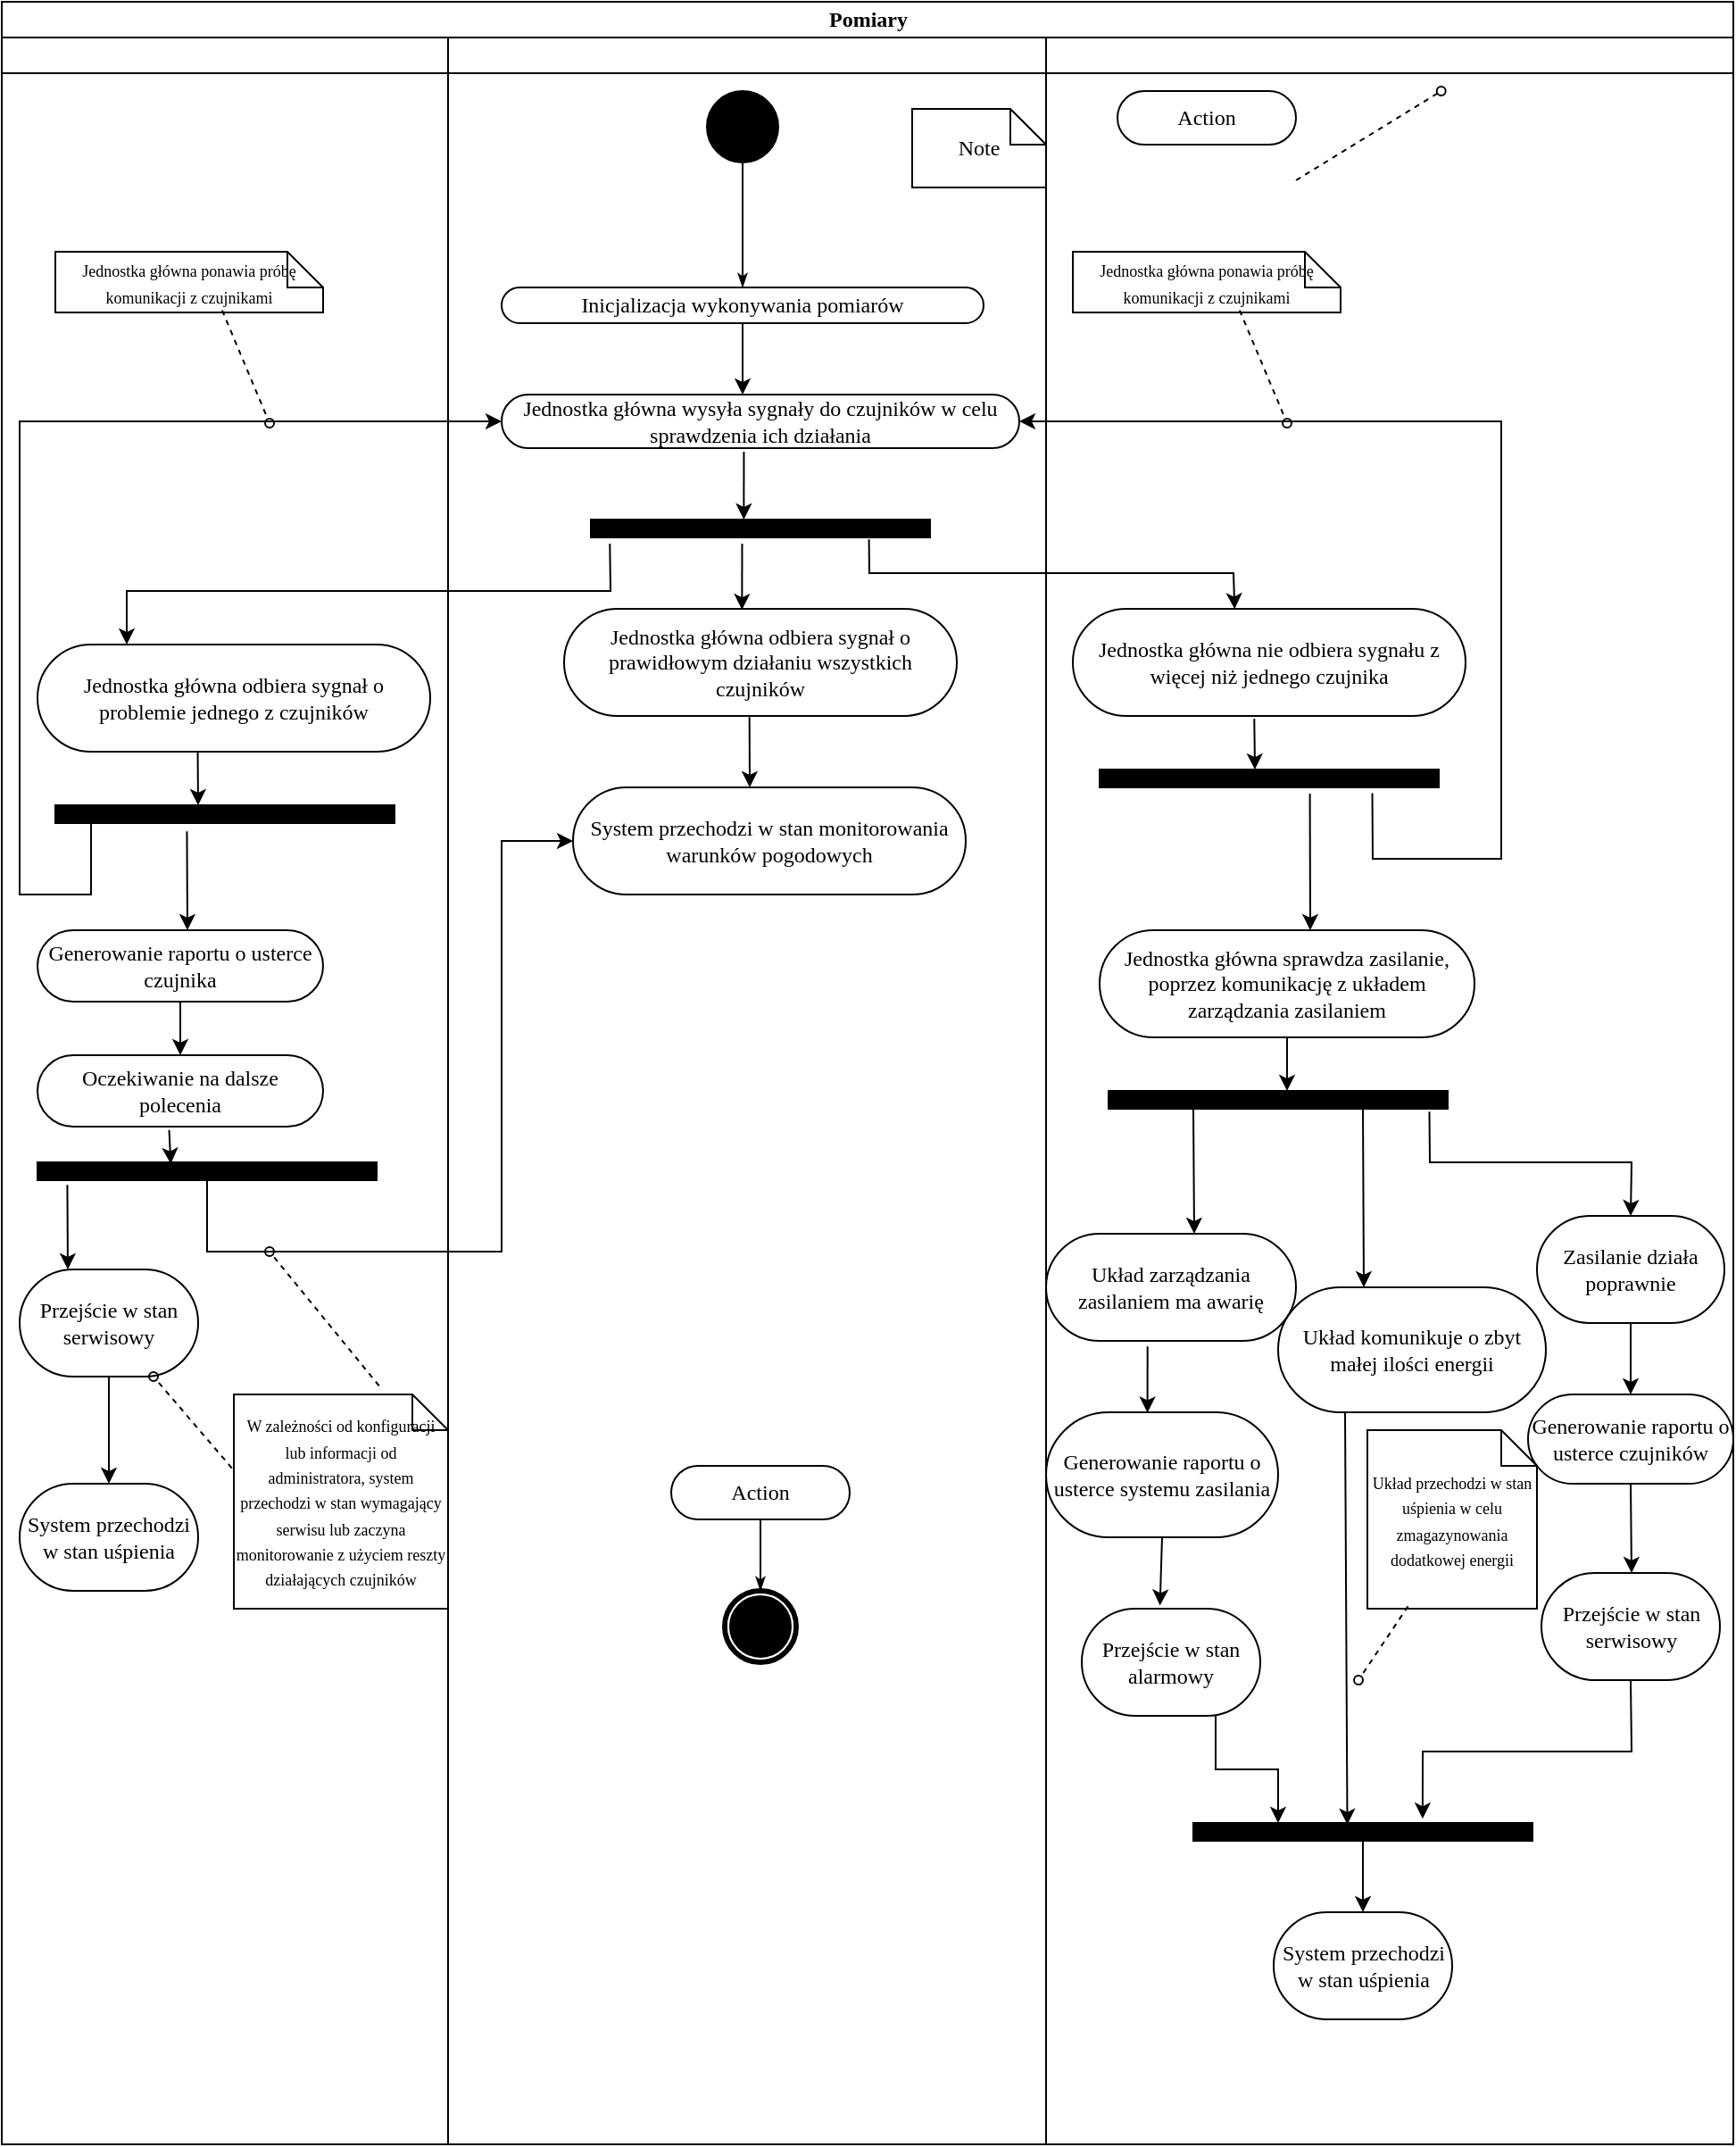 <mxfile version="21.5.1" type="device">
  <diagram name="Page-1" id="0783ab3e-0a74-02c8-0abd-f7b4e66b4bec">
    <mxGraphModel dx="1063" dy="544" grid="1" gridSize="10" guides="1" tooltips="1" connect="1" arrows="1" fold="1" page="1" pageScale="1" pageWidth="850" pageHeight="1100" background="none" math="0" shadow="0">
      <root>
        <mxCell id="0" />
        <mxCell id="1" parent="0" />
        <mxCell id="1c1d494c118603dd-1" value="Pomiary" style="swimlane;html=1;childLayout=stackLayout;startSize=20;rounded=0;shadow=0;comic=0;labelBackgroundColor=none;strokeWidth=1;fontFamily=Verdana;fontSize=12;align=center;" parent="1" vertex="1">
          <mxGeometry x="40" y="20" width="970" height="1200" as="geometry" />
        </mxCell>
        <mxCell id="1c1d494c118603dd-2" value="" style="swimlane;html=1;startSize=20;" parent="1c1d494c118603dd-1" vertex="1">
          <mxGeometry y="20" width="250" height="1180" as="geometry" />
        </mxCell>
        <mxCell id="aZ85ElAMfdaMfV6Kr7nG-7" value="Jednostka główna odbiera sygnał o problemie jednego z czujników" style="rounded=1;whiteSpace=wrap;html=1;shadow=0;comic=0;labelBackgroundColor=none;strokeWidth=1;fontFamily=Verdana;fontSize=12;align=center;arcSize=50;" vertex="1" parent="1c1d494c118603dd-2">
          <mxGeometry x="20" y="340" width="220" height="60" as="geometry" />
        </mxCell>
        <mxCell id="aZ85ElAMfdaMfV6Kr7nG-9" value="" style="whiteSpace=wrap;html=1;rounded=0;shadow=0;comic=0;labelBackgroundColor=none;strokeWidth=1;fillColor=#000000;fontFamily=Verdana;fontSize=12;align=center;rotation=0;" vertex="1" parent="1c1d494c118603dd-2">
          <mxGeometry x="30" y="430" width="190" height="10" as="geometry" />
        </mxCell>
        <mxCell id="aZ85ElAMfdaMfV6Kr7nG-10" value="" style="endArrow=classic;html=1;rounded=0;exitX=0.408;exitY=0.991;exitDx=0;exitDy=0;exitPerimeter=0;" edge="1" parent="1c1d494c118603dd-2" source="aZ85ElAMfdaMfV6Kr7nG-7">
          <mxGeometry width="50" height="50" relative="1" as="geometry">
            <mxPoint x="110" y="530" as="sourcePoint" />
            <mxPoint x="110" y="430" as="targetPoint" />
          </mxGeometry>
        </mxCell>
        <mxCell id="aZ85ElAMfdaMfV6Kr7nG-11" value="&lt;font style=&quot;font-size: 9px;&quot;&gt;Jednostka główna ponawia próbę komunikacji z czujnikami&lt;/font&gt;" style="shape=note;whiteSpace=wrap;html=1;rounded=0;shadow=0;comic=0;labelBackgroundColor=none;strokeWidth=1;fontFamily=Verdana;fontSize=12;align=center;size=20;" vertex="1" parent="1c1d494c118603dd-2">
          <mxGeometry x="30" y="120" width="150" height="34" as="geometry" />
        </mxCell>
        <mxCell id="aZ85ElAMfdaMfV6Kr7nG-12" style="edgeStyle=none;rounded=0;html=1;dashed=1;labelBackgroundColor=none;startArrow=none;startFill=0;startSize=5;endArrow=oval;endFill=0;endSize=5;jettySize=auto;orthogonalLoop=1;strokeWidth=1;fontFamily=Verdana;fontSize=12;exitX=0.623;exitY=0.965;exitDx=0;exitDy=0;exitPerimeter=0;" edge="1" parent="1c1d494c118603dd-2" source="aZ85ElAMfdaMfV6Kr7nG-11">
          <mxGeometry relative="1" as="geometry">
            <mxPoint x="200" y="60" as="sourcePoint" />
            <mxPoint x="150" y="216" as="targetPoint" />
          </mxGeometry>
        </mxCell>
        <mxCell id="aZ85ElAMfdaMfV6Kr7nG-13" value="" style="endArrow=classic;html=1;rounded=0;exitX=0.388;exitY=1.464;exitDx=0;exitDy=0;exitPerimeter=0;" edge="1" parent="1c1d494c118603dd-2" source="aZ85ElAMfdaMfV6Kr7nG-9">
          <mxGeometry width="50" height="50" relative="1" as="geometry">
            <mxPoint x="130" y="610" as="sourcePoint" />
            <mxPoint x="104" y="500" as="targetPoint" />
            <Array as="points">
              <mxPoint x="104" y="500" />
            </Array>
          </mxGeometry>
        </mxCell>
        <mxCell id="aZ85ElAMfdaMfV6Kr7nG-14" value="Generowanie raportu o usterce czujnika" style="rounded=1;whiteSpace=wrap;html=1;shadow=0;comic=0;labelBackgroundColor=none;strokeWidth=1;fontFamily=Verdana;fontSize=12;align=center;arcSize=50;" vertex="1" parent="1c1d494c118603dd-2">
          <mxGeometry x="20" y="500" width="160" height="40" as="geometry" />
        </mxCell>
        <mxCell id="aZ85ElAMfdaMfV6Kr7nG-15" value="" style="endArrow=classic;html=1;rounded=0;exitX=0.5;exitY=1;exitDx=0;exitDy=0;" edge="1" parent="1c1d494c118603dd-2" source="aZ85ElAMfdaMfV6Kr7nG-14">
          <mxGeometry width="50" height="50" relative="1" as="geometry">
            <mxPoint x="70" y="690" as="sourcePoint" />
            <mxPoint x="100" y="570" as="targetPoint" />
          </mxGeometry>
        </mxCell>
        <mxCell id="aZ85ElAMfdaMfV6Kr7nG-16" value="Oczekiwanie na dalsze polecenia" style="rounded=1;whiteSpace=wrap;html=1;shadow=0;comic=0;labelBackgroundColor=none;strokeWidth=1;fontFamily=Verdana;fontSize=12;align=center;arcSize=50;" vertex="1" parent="1c1d494c118603dd-2">
          <mxGeometry x="20" y="570" width="160" height="40" as="geometry" />
        </mxCell>
        <mxCell id="aZ85ElAMfdaMfV6Kr7nG-17" value="" style="whiteSpace=wrap;html=1;rounded=0;shadow=0;comic=0;labelBackgroundColor=none;strokeWidth=1;fillColor=#000000;fontFamily=Verdana;fontSize=12;align=center;rotation=0;" vertex="1" parent="1c1d494c118603dd-2">
          <mxGeometry x="20" y="630" width="190" height="10" as="geometry" />
        </mxCell>
        <mxCell id="aZ85ElAMfdaMfV6Kr7nG-18" value="" style="endArrow=classic;html=1;rounded=0;exitX=0.461;exitY=1.046;exitDx=0;exitDy=0;exitPerimeter=0;entryX=0.393;entryY=0.082;entryDx=0;entryDy=0;entryPerimeter=0;" edge="1" parent="1c1d494c118603dd-2" source="aZ85ElAMfdaMfV6Kr7nG-16" target="aZ85ElAMfdaMfV6Kr7nG-17">
          <mxGeometry width="50" height="50" relative="1" as="geometry">
            <mxPoint x="100" y="730" as="sourcePoint" />
            <mxPoint x="150" y="680" as="targetPoint" />
          </mxGeometry>
        </mxCell>
        <mxCell id="aZ85ElAMfdaMfV6Kr7nG-19" value="" style="endArrow=classic;html=1;rounded=0;exitX=0.088;exitY=1.264;exitDx=0;exitDy=0;exitPerimeter=0;" edge="1" parent="1c1d494c118603dd-2" source="aZ85ElAMfdaMfV6Kr7nG-17">
          <mxGeometry width="50" height="50" relative="1" as="geometry">
            <mxPoint x="120" y="810" as="sourcePoint" />
            <mxPoint x="37" y="690" as="targetPoint" />
          </mxGeometry>
        </mxCell>
        <mxCell id="aZ85ElAMfdaMfV6Kr7nG-20" value="Przejście w stan serwisowy" style="rounded=1;whiteSpace=wrap;html=1;shadow=0;comic=0;labelBackgroundColor=none;strokeWidth=1;fontFamily=Verdana;fontSize=12;align=center;arcSize=50;" vertex="1" parent="1c1d494c118603dd-2">
          <mxGeometry x="10" y="690" width="100" height="60" as="geometry" />
        </mxCell>
        <mxCell id="1c1d494c118603dd-20" value="&lt;font style=&quot;font-size: 9px;&quot;&gt;W zależności od konfiguracji lub informacji od administratora, system przechodzi w stan wymagający serwisu lub zaczyna monitorowanie z użyciem reszty działających czujników&lt;/font&gt;" style="shape=note;whiteSpace=wrap;html=1;rounded=0;shadow=0;comic=0;labelBackgroundColor=none;strokeWidth=1;fontFamily=Verdana;fontSize=12;align=center;size=20;" parent="1c1d494c118603dd-2" vertex="1">
          <mxGeometry x="130" y="760" width="120" height="120" as="geometry" />
        </mxCell>
        <mxCell id="aZ85ElAMfdaMfV6Kr7nG-23" style="edgeStyle=none;rounded=0;html=1;dashed=1;labelBackgroundColor=none;startArrow=none;startFill=0;startSize=5;endArrow=oval;endFill=0;endSize=5;jettySize=auto;orthogonalLoop=1;strokeWidth=1;fontFamily=Verdana;fontSize=12;entryX=0.75;entryY=1;entryDx=0;entryDy=0;exitX=-0.009;exitY=0.344;exitDx=0;exitDy=0;exitPerimeter=0;" edge="1" parent="1c1d494c118603dd-2" source="1c1d494c118603dd-20" target="aZ85ElAMfdaMfV6Kr7nG-20">
          <mxGeometry relative="1" as="geometry">
            <mxPoint x="89.32" y="800" as="sourcePoint" />
            <mxPoint x="170.674" y="750" as="targetPoint" />
          </mxGeometry>
        </mxCell>
        <mxCell id="aZ85ElAMfdaMfV6Kr7nG-24" style="edgeStyle=none;rounded=0;html=1;dashed=1;labelBackgroundColor=none;startArrow=none;startFill=0;startSize=5;endArrow=oval;endFill=0;endSize=5;jettySize=auto;orthogonalLoop=1;strokeWidth=1;fontFamily=Verdana;fontSize=12;exitX=0.678;exitY=-0.04;exitDx=0;exitDy=0;exitPerimeter=0;" edge="1" parent="1c1d494c118603dd-2" source="1c1d494c118603dd-20">
          <mxGeometry relative="1" as="geometry">
            <mxPoint x="168.65" y="670" as="sourcePoint" />
            <mxPoint x="150" y="680" as="targetPoint" />
          </mxGeometry>
        </mxCell>
        <mxCell id="aZ85ElAMfdaMfV6Kr7nG-49" value="" style="endArrow=classic;html=1;rounded=0;exitX=0.5;exitY=1;exitDx=0;exitDy=0;" edge="1" parent="1c1d494c118603dd-2" source="aZ85ElAMfdaMfV6Kr7nG-20">
          <mxGeometry width="50" height="50" relative="1" as="geometry">
            <mxPoint x="30" y="870" as="sourcePoint" />
            <mxPoint x="60" y="810" as="targetPoint" />
          </mxGeometry>
        </mxCell>
        <mxCell id="aZ85ElAMfdaMfV6Kr7nG-50" value="System przechodzi w stan uśpienia" style="rounded=1;whiteSpace=wrap;html=1;shadow=0;comic=0;labelBackgroundColor=none;strokeWidth=1;fontFamily=Verdana;fontSize=12;align=center;arcSize=50;" vertex="1" parent="1c1d494c118603dd-2">
          <mxGeometry x="10" y="810" width="100" height="60" as="geometry" />
        </mxCell>
        <mxCell id="1c1d494c118603dd-3" value="" style="swimlane;html=1;startSize=20;" parent="1c1d494c118603dd-1" vertex="1">
          <mxGeometry x="250" y="20" width="335" height="1180" as="geometry" />
        </mxCell>
        <mxCell id="60571a20871a0731-4" value="" style="ellipse;whiteSpace=wrap;html=1;rounded=0;shadow=0;comic=0;labelBackgroundColor=none;strokeWidth=1;fillColor=#000000;fontFamily=Verdana;fontSize=12;align=center;" parent="1c1d494c118603dd-3" vertex="1">
          <mxGeometry x="145" y="30" width="40" height="40" as="geometry" />
        </mxCell>
        <mxCell id="60571a20871a0731-8" value="Inicjalizacja wykonywania pomiarów" style="rounded=1;whiteSpace=wrap;html=1;shadow=0;comic=0;labelBackgroundColor=none;strokeWidth=1;fontFamily=Verdana;fontSize=12;align=center;arcSize=50;" parent="1c1d494c118603dd-3" vertex="1">
          <mxGeometry x="30" y="140" width="270" height="20" as="geometry" />
        </mxCell>
        <mxCell id="1c1d494c118603dd-27" style="edgeStyle=orthogonalEdgeStyle;rounded=0;html=1;labelBackgroundColor=none;startArrow=none;startFill=0;startSize=5;endArrow=classicThin;endFill=1;endSize=5;jettySize=auto;orthogonalLoop=1;strokeWidth=1;fontFamily=Verdana;fontSize=12" parent="1c1d494c118603dd-3" source="60571a20871a0731-4" target="60571a20871a0731-8" edge="1">
          <mxGeometry relative="1" as="geometry">
            <Array as="points">
              <mxPoint x="165" y="125" />
            </Array>
          </mxGeometry>
        </mxCell>
        <mxCell id="aZ85ElAMfdaMfV6Kr7nG-3" value="" style="endArrow=classic;html=1;rounded=0;exitX=0.5;exitY=1;exitDx=0;exitDy=0;" edge="1" parent="1c1d494c118603dd-3" source="60571a20871a0731-8">
          <mxGeometry width="50" height="50" relative="1" as="geometry">
            <mxPoint x="110" y="370" as="sourcePoint" />
            <mxPoint x="165" y="200" as="targetPoint" />
          </mxGeometry>
        </mxCell>
        <mxCell id="aZ85ElAMfdaMfV6Kr7nG-4" value="Jednostka główna wysyła sygnały do czujników w celu sprawdzenia ich działania" style="rounded=1;whiteSpace=wrap;html=1;shadow=0;comic=0;labelBackgroundColor=none;strokeWidth=1;fontFamily=Verdana;fontSize=12;align=center;arcSize=50;" vertex="1" parent="1c1d494c118603dd-3">
          <mxGeometry x="30" y="200" width="290" height="30" as="geometry" />
        </mxCell>
        <mxCell id="aZ85ElAMfdaMfV6Kr7nG-1" value="" style="whiteSpace=wrap;html=1;rounded=0;shadow=0;comic=0;labelBackgroundColor=none;strokeWidth=1;fillColor=#000000;fontFamily=Verdana;fontSize=12;align=center;rotation=0;" vertex="1" parent="1c1d494c118603dd-3">
          <mxGeometry x="80" y="270" width="190" height="10" as="geometry" />
        </mxCell>
        <mxCell id="aZ85ElAMfdaMfV6Kr7nG-5" value="" style="endArrow=classic;html=1;rounded=0;exitX=0.468;exitY=1.067;exitDx=0;exitDy=0;exitPerimeter=0;entryX=0.451;entryY=0;entryDx=0;entryDy=0;entryPerimeter=0;" edge="1" parent="1c1d494c118603dd-3" source="aZ85ElAMfdaMfV6Kr7nG-4" target="aZ85ElAMfdaMfV6Kr7nG-1">
          <mxGeometry width="50" height="50" relative="1" as="geometry">
            <mxPoint x="110" y="270" as="sourcePoint" />
            <mxPoint x="166" y="250" as="targetPoint" />
          </mxGeometry>
        </mxCell>
        <mxCell id="aZ85ElAMfdaMfV6Kr7nG-6" value="" style="endArrow=classic;html=1;rounded=0;exitX=0.056;exitY=1.346;exitDx=0;exitDy=0;exitPerimeter=0;" edge="1" parent="1c1d494c118603dd-3" source="aZ85ElAMfdaMfV6Kr7nG-1">
          <mxGeometry width="50" height="50" relative="1" as="geometry">
            <mxPoint x="170" y="430" as="sourcePoint" />
            <mxPoint x="-180" y="340" as="targetPoint" />
            <Array as="points">
              <mxPoint x="91" y="310" />
              <mxPoint x="-180" y="310" />
            </Array>
          </mxGeometry>
        </mxCell>
        <mxCell id="aZ85ElAMfdaMfV6Kr7nG-25" value="Jednostka główna odbiera sygnał o prawidłowym działaniu wszystkich czujników" style="rounded=1;whiteSpace=wrap;html=1;shadow=0;comic=0;labelBackgroundColor=none;strokeWidth=1;fontFamily=Verdana;fontSize=12;align=center;arcSize=50;" vertex="1" parent="1c1d494c118603dd-3">
          <mxGeometry x="65" y="320" width="220" height="60" as="geometry" />
        </mxCell>
        <mxCell id="aZ85ElAMfdaMfV6Kr7nG-26" value="" style="endArrow=classic;html=1;rounded=0;exitX=0.446;exitY=1.355;exitDx=0;exitDy=0;exitPerimeter=0;entryX=0.453;entryY=0.009;entryDx=0;entryDy=0;entryPerimeter=0;" edge="1" parent="1c1d494c118603dd-3" source="aZ85ElAMfdaMfV6Kr7nG-1" target="aZ85ElAMfdaMfV6Kr7nG-25">
          <mxGeometry width="50" height="50" relative="1" as="geometry">
            <mxPoint x="180" y="340" as="sourcePoint" />
            <mxPoint x="230" y="290" as="targetPoint" />
          </mxGeometry>
        </mxCell>
        <mxCell id="aZ85ElAMfdaMfV6Kr7nG-27" value="" style="endArrow=classic;html=1;rounded=0;exitX=0.472;exitY=1.011;exitDx=0;exitDy=0;exitPerimeter=0;" edge="1" parent="1c1d494c118603dd-3" source="aZ85ElAMfdaMfV6Kr7nG-25">
          <mxGeometry width="50" height="50" relative="1" as="geometry">
            <mxPoint x="170" y="470" as="sourcePoint" />
            <mxPoint x="169" y="420" as="targetPoint" />
          </mxGeometry>
        </mxCell>
        <mxCell id="aZ85ElAMfdaMfV6Kr7nG-28" value="System przechodzi w stan monitorowania warunków pogodowych" style="rounded=1;whiteSpace=wrap;html=1;shadow=0;comic=0;labelBackgroundColor=none;strokeWidth=1;fontFamily=Verdana;fontSize=12;align=center;arcSize=50;" vertex="1" parent="1c1d494c118603dd-3">
          <mxGeometry x="70" y="420" width="220" height="60" as="geometry" />
        </mxCell>
        <mxCell id="aZ85ElAMfdaMfV6Kr7nG-22" value="Note" style="shape=note;whiteSpace=wrap;html=1;rounded=0;shadow=0;comic=0;labelBackgroundColor=none;strokeWidth=1;fontFamily=Verdana;fontSize=12;align=center;size=20;" vertex="1" parent="1c1d494c118603dd-3">
          <mxGeometry x="260" y="40" width="75" height="44" as="geometry" />
        </mxCell>
        <mxCell id="1c1d494c118603dd-19" value="Action" style="rounded=1;whiteSpace=wrap;html=1;shadow=0;comic=0;labelBackgroundColor=none;strokeWidth=1;fontFamily=Verdana;fontSize=12;align=center;arcSize=50;" parent="1c1d494c118603dd-3" vertex="1">
          <mxGeometry x="125" y="800" width="100" height="30" as="geometry" />
        </mxCell>
        <mxCell id="60571a20871a0731-5" value="" style="shape=mxgraph.bpmn.shape;html=1;verticalLabelPosition=bottom;labelBackgroundColor=#ffffff;verticalAlign=top;perimeter=ellipsePerimeter;outline=end;symbol=terminate;rounded=0;shadow=0;comic=0;strokeWidth=1;fontFamily=Verdana;fontSize=12;align=center;" parent="1c1d494c118603dd-3" vertex="1">
          <mxGeometry x="155" y="870" width="40" height="40" as="geometry" />
        </mxCell>
        <mxCell id="1c1d494c118603dd-45" style="edgeStyle=none;rounded=0;html=1;labelBackgroundColor=none;startArrow=none;startFill=0;startSize=5;endArrow=classicThin;endFill=1;endSize=5;jettySize=auto;orthogonalLoop=1;strokeWidth=1;fontFamily=Verdana;fontSize=12" parent="1c1d494c118603dd-3" source="1c1d494c118603dd-19" target="60571a20871a0731-5" edge="1">
          <mxGeometry relative="1" as="geometry" />
        </mxCell>
        <mxCell id="1c1d494c118603dd-30" style="edgeStyle=orthogonalEdgeStyle;rounded=0;html=1;exitX=0.25;exitY=1;entryX=0.5;entryY=0;labelBackgroundColor=none;startArrow=none;startFill=0;startSize=5;endArrow=classicThin;endFill=1;endSize=5;jettySize=auto;orthogonalLoop=1;strokeWidth=1;fontFamily=Verdana;fontSize=12" parent="1c1d494c118603dd-1" source="60571a20871a0731-3" edge="1">
          <mxGeometry relative="1" as="geometry">
            <Array as="points">
              <mxPoint x="317" y="210" />
              <mxPoint x="140" y="210" />
            </Array>
            <mxPoint x="140" y="240" as="targetPoint" />
          </mxGeometry>
        </mxCell>
        <mxCell id="aZ85ElAMfdaMfV6Kr7nG-8" value="" style="endArrow=classic;html=1;rounded=0;entryX=0;entryY=0.5;entryDx=0;entryDy=0;" edge="1" parent="1c1d494c118603dd-1" target="aZ85ElAMfdaMfV6Kr7nG-4">
          <mxGeometry width="50" height="50" relative="1" as="geometry">
            <mxPoint x="50" y="460" as="sourcePoint" />
            <mxPoint x="190" y="320" as="targetPoint" />
            <Array as="points">
              <mxPoint x="50" y="490" />
              <mxPoint x="50" y="500" />
              <mxPoint x="10" y="500" />
              <mxPoint x="10" y="235" />
            </Array>
          </mxGeometry>
        </mxCell>
        <mxCell id="aZ85ElAMfdaMfV6Kr7nG-21" value="" style="endArrow=classic;html=1;rounded=0;exitX=0.5;exitY=1;exitDx=0;exitDy=0;entryX=0;entryY=0.5;entryDx=0;entryDy=0;" edge="1" parent="1c1d494c118603dd-1" source="aZ85ElAMfdaMfV6Kr7nG-17" target="aZ85ElAMfdaMfV6Kr7nG-28">
          <mxGeometry width="50" height="50" relative="1" as="geometry">
            <mxPoint x="160" y="880" as="sourcePoint" />
            <mxPoint x="310" y="460" as="targetPoint" />
            <Array as="points">
              <mxPoint x="115" y="700" />
              <mxPoint x="280" y="700" />
              <mxPoint x="280" y="470" />
            </Array>
          </mxGeometry>
        </mxCell>
        <mxCell id="aZ85ElAMfdaMfV6Kr7nG-30" value="" style="endArrow=classic;html=1;rounded=0;exitX=0.82;exitY=1.118;exitDx=0;exitDy=0;exitPerimeter=0;entryX=0.412;entryY=0.003;entryDx=0;entryDy=0;entryPerimeter=0;" edge="1" parent="1c1d494c118603dd-1" source="aZ85ElAMfdaMfV6Kr7nG-1" target="1c1d494c118603dd-5">
          <mxGeometry width="50" height="50" relative="1" as="geometry">
            <mxPoint x="680" y="310" as="sourcePoint" />
            <mxPoint x="730" y="260" as="targetPoint" />
            <Array as="points">
              <mxPoint x="486" y="320" />
              <mxPoint x="690" y="320" />
            </Array>
          </mxGeometry>
        </mxCell>
        <mxCell id="aZ85ElAMfdaMfV6Kr7nG-33" value="" style="endArrow=classic;html=1;rounded=0;exitX=0.804;exitY=1.328;exitDx=0;exitDy=0;exitPerimeter=0;entryX=1;entryY=0.5;entryDx=0;entryDy=0;" edge="1" parent="1c1d494c118603dd-1" source="aZ85ElAMfdaMfV6Kr7nG-31" target="aZ85ElAMfdaMfV6Kr7nG-4">
          <mxGeometry width="50" height="50" relative="1" as="geometry">
            <mxPoint x="770" y="490" as="sourcePoint" />
            <mxPoint x="820" y="230" as="targetPoint" />
            <Array as="points">
              <mxPoint x="768" y="480" />
              <mxPoint x="840" y="480" />
              <mxPoint x="840" y="360" />
              <mxPoint x="840" y="235" />
            </Array>
          </mxGeometry>
        </mxCell>
        <mxCell id="1c1d494c118603dd-4" value="" style="swimlane;html=1;startSize=20;" parent="1c1d494c118603dd-1" vertex="1">
          <mxGeometry x="585" y="20" width="385" height="1180" as="geometry" />
        </mxCell>
        <mxCell id="1c1d494c118603dd-5" value="Jednostka główna nie odbiera sygnału z więcej niż jednego czujnika" style="rounded=1;whiteSpace=wrap;html=1;shadow=0;comic=0;labelBackgroundColor=none;strokeWidth=1;fontFamily=Verdana;fontSize=12;align=center;arcSize=50;" parent="1c1d494c118603dd-4" vertex="1">
          <mxGeometry x="15" y="320" width="220" height="60" as="geometry" />
        </mxCell>
        <mxCell id="1c1d494c118603dd-48" style="edgeStyle=none;rounded=0;html=1;dashed=1;labelBackgroundColor=none;startArrow=none;startFill=0;startSize=5;endArrow=oval;endFill=0;endSize=5;jettySize=auto;orthogonalLoop=1;strokeWidth=1;fontFamily=Verdana;fontSize=12" parent="1c1d494c118603dd-4" edge="1">
          <mxGeometry relative="1" as="geometry">
            <mxPoint x="140" y="80" as="sourcePoint" />
            <mxPoint x="221.354" y="30" as="targetPoint" />
          </mxGeometry>
        </mxCell>
        <mxCell id="aZ85ElAMfdaMfV6Kr7nG-29" value="Action" style="rounded=1;whiteSpace=wrap;html=1;shadow=0;comic=0;labelBackgroundColor=none;strokeWidth=1;fontFamily=Verdana;fontSize=12;align=center;arcSize=50;" vertex="1" parent="1c1d494c118603dd-4">
          <mxGeometry x="40" y="30" width="100" height="30" as="geometry" />
        </mxCell>
        <mxCell id="aZ85ElAMfdaMfV6Kr7nG-31" value="" style="whiteSpace=wrap;html=1;rounded=0;shadow=0;comic=0;labelBackgroundColor=none;strokeWidth=1;fillColor=#000000;fontFamily=Verdana;fontSize=12;align=center;rotation=0;" vertex="1" parent="1c1d494c118603dd-4">
          <mxGeometry x="30" y="410" width="190" height="10" as="geometry" />
        </mxCell>
        <mxCell id="aZ85ElAMfdaMfV6Kr7nG-32" value="" style="endArrow=classic;html=1;rounded=0;exitX=0.462;exitY=1.026;exitDx=0;exitDy=0;exitPerimeter=0;" edge="1" parent="1c1d494c118603dd-4" source="1c1d494c118603dd-5">
          <mxGeometry width="50" height="50" relative="1" as="geometry">
            <mxPoint x="125" y="600" as="sourcePoint" />
            <mxPoint x="117" y="410" as="targetPoint" />
          </mxGeometry>
        </mxCell>
        <mxCell id="aZ85ElAMfdaMfV6Kr7nG-34" value="&lt;font style=&quot;font-size: 9px;&quot;&gt;Jednostka główna ponawia próbę komunikacji z czujnikami&lt;/font&gt;" style="shape=note;whiteSpace=wrap;html=1;rounded=0;shadow=0;comic=0;labelBackgroundColor=none;strokeWidth=1;fontFamily=Verdana;fontSize=12;align=center;size=20;" vertex="1" parent="1c1d494c118603dd-4">
          <mxGeometry x="15" y="120" width="150" height="34" as="geometry" />
        </mxCell>
        <mxCell id="aZ85ElAMfdaMfV6Kr7nG-35" style="edgeStyle=none;rounded=0;html=1;dashed=1;labelBackgroundColor=none;startArrow=none;startFill=0;startSize=5;endArrow=oval;endFill=0;endSize=5;jettySize=auto;orthogonalLoop=1;strokeWidth=1;fontFamily=Verdana;fontSize=12;exitX=0.623;exitY=0.965;exitDx=0;exitDy=0;exitPerimeter=0;" edge="1" parent="1c1d494c118603dd-4" source="aZ85ElAMfdaMfV6Kr7nG-34">
          <mxGeometry relative="1" as="geometry">
            <mxPoint x="185" y="60" as="sourcePoint" />
            <mxPoint x="135" y="216" as="targetPoint" />
          </mxGeometry>
        </mxCell>
        <mxCell id="aZ85ElAMfdaMfV6Kr7nG-36" value="" style="endArrow=classic;html=1;rounded=0;exitX=0.62;exitY=1.346;exitDx=0;exitDy=0;exitPerimeter=0;" edge="1" parent="1c1d494c118603dd-4" source="aZ85ElAMfdaMfV6Kr7nG-31">
          <mxGeometry width="50" height="50" relative="1" as="geometry">
            <mxPoint x="135" y="550" as="sourcePoint" />
            <mxPoint x="148" y="500" as="targetPoint" />
          </mxGeometry>
        </mxCell>
        <mxCell id="aZ85ElAMfdaMfV6Kr7nG-37" value="Jednostka główna sprawdza zasilanie, poprzez komunikację z układem zarządzania zasilaniem" style="rounded=1;whiteSpace=wrap;html=1;shadow=0;comic=0;labelBackgroundColor=none;strokeWidth=1;fontFamily=Verdana;fontSize=12;align=center;arcSize=50;" vertex="1" parent="1c1d494c118603dd-4">
          <mxGeometry x="30" y="500" width="210" height="60" as="geometry" />
        </mxCell>
        <mxCell id="aZ85ElAMfdaMfV6Kr7nG-38" value="" style="whiteSpace=wrap;html=1;rounded=0;shadow=0;comic=0;labelBackgroundColor=none;strokeWidth=1;fillColor=#000000;fontFamily=Verdana;fontSize=12;align=center;rotation=0;" vertex="1" parent="1c1d494c118603dd-4">
          <mxGeometry x="35" y="590" width="190" height="10" as="geometry" />
        </mxCell>
        <mxCell id="aZ85ElAMfdaMfV6Kr7nG-40" value="" style="endArrow=classic;html=1;rounded=0;exitX=0.5;exitY=1;exitDx=0;exitDy=0;" edge="1" parent="1c1d494c118603dd-4" source="aZ85ElAMfdaMfV6Kr7nG-37">
          <mxGeometry width="50" height="50" relative="1" as="geometry">
            <mxPoint x="95" y="680" as="sourcePoint" />
            <mxPoint x="135" y="590" as="targetPoint" />
          </mxGeometry>
        </mxCell>
        <mxCell id="aZ85ElAMfdaMfV6Kr7nG-41" value="Zasilanie działa poprawnie" style="rounded=1;whiteSpace=wrap;html=1;shadow=0;comic=0;labelBackgroundColor=none;strokeWidth=1;fontFamily=Verdana;fontSize=12;align=center;arcSize=50;" vertex="1" parent="1c1d494c118603dd-4">
          <mxGeometry x="275" y="660" width="105" height="60" as="geometry" />
        </mxCell>
        <mxCell id="aZ85ElAMfdaMfV6Kr7nG-42" value="" style="endArrow=classic;html=1;rounded=0;entryX=0.5;entryY=0;entryDx=0;entryDy=0;exitX=0.946;exitY=1.164;exitDx=0;exitDy=0;exitPerimeter=0;" edge="1" parent="1c1d494c118603dd-4" source="aZ85ElAMfdaMfV6Kr7nG-38" target="aZ85ElAMfdaMfV6Kr7nG-41">
          <mxGeometry width="50" height="50" relative="1" as="geometry">
            <mxPoint x="235" y="603" as="sourcePoint" />
            <mxPoint x="150" y="730" as="targetPoint" />
            <Array as="points">
              <mxPoint x="215" y="630" />
              <mxPoint x="328" y="630" />
            </Array>
          </mxGeometry>
        </mxCell>
        <mxCell id="aZ85ElAMfdaMfV6Kr7nG-43" value="Generowanie raportu o usterce czujników" style="rounded=1;whiteSpace=wrap;html=1;shadow=0;comic=0;labelBackgroundColor=none;strokeWidth=1;fontFamily=Verdana;fontSize=12;align=center;arcSize=50;" vertex="1" parent="1c1d494c118603dd-4">
          <mxGeometry x="270" y="760" width="115" height="50" as="geometry" />
        </mxCell>
        <mxCell id="aZ85ElAMfdaMfV6Kr7nG-46" value="Układ zarządzania zasilaniem ma awarię" style="rounded=1;whiteSpace=wrap;html=1;shadow=0;comic=0;labelBackgroundColor=none;strokeWidth=1;fontFamily=Verdana;fontSize=12;align=center;arcSize=50;" vertex="1" parent="1c1d494c118603dd-4">
          <mxGeometry y="670" width="140" height="60" as="geometry" />
        </mxCell>
        <mxCell id="aZ85ElAMfdaMfV6Kr7nG-47" value="" style="endArrow=classic;html=1;rounded=0;exitX=0.5;exitY=1;exitDx=0;exitDy=0;entryX=0.5;entryY=0;entryDx=0;entryDy=0;" edge="1" parent="1c1d494c118603dd-4" source="aZ85ElAMfdaMfV6Kr7nG-41" target="aZ85ElAMfdaMfV6Kr7nG-43">
          <mxGeometry width="50" height="50" relative="1" as="geometry">
            <mxPoint x="110" y="770" as="sourcePoint" />
            <mxPoint x="160" y="720" as="targetPoint" />
          </mxGeometry>
        </mxCell>
        <mxCell id="aZ85ElAMfdaMfV6Kr7nG-51" value="" style="endArrow=classic;html=1;rounded=0;exitX=0.5;exitY=1;exitDx=0;exitDy=0;" edge="1" parent="1c1d494c118603dd-4" source="aZ85ElAMfdaMfV6Kr7nG-43">
          <mxGeometry width="50" height="50" relative="1" as="geometry">
            <mxPoint x="260" y="930" as="sourcePoint" />
            <mxPoint x="328" y="860" as="targetPoint" />
          </mxGeometry>
        </mxCell>
        <mxCell id="aZ85ElAMfdaMfV6Kr7nG-52" value="Przejście w stan serwisowy" style="rounded=1;whiteSpace=wrap;html=1;shadow=0;comic=0;labelBackgroundColor=none;strokeWidth=1;fontFamily=Verdana;fontSize=12;align=center;arcSize=50;" vertex="1" parent="1c1d494c118603dd-4">
          <mxGeometry x="277.5" y="860" width="100" height="60" as="geometry" />
        </mxCell>
        <mxCell id="aZ85ElAMfdaMfV6Kr7nG-53" value="" style="endArrow=classic;html=1;rounded=0;exitX=0.5;exitY=1;exitDx=0;exitDy=0;entryX=0.676;entryY=-0.236;entryDx=0;entryDy=0;entryPerimeter=0;" edge="1" parent="1c1d494c118603dd-4" source="aZ85ElAMfdaMfV6Kr7nG-52" target="aZ85ElAMfdaMfV6Kr7nG-61">
          <mxGeometry width="50" height="50" relative="1" as="geometry">
            <mxPoint x="282.5" y="920" as="sourcePoint" />
            <mxPoint x="282.5" y="980" as="targetPoint" />
            <Array as="points">
              <mxPoint x="328" y="960" />
              <mxPoint x="211" y="960" />
            </Array>
          </mxGeometry>
        </mxCell>
        <mxCell id="aZ85ElAMfdaMfV6Kr7nG-54" value="System przechodzi w stan uśpienia" style="rounded=1;whiteSpace=wrap;html=1;shadow=0;comic=0;labelBackgroundColor=none;strokeWidth=1;fontFamily=Verdana;fontSize=12;align=center;arcSize=50;" vertex="1" parent="1c1d494c118603dd-4">
          <mxGeometry x="127.5" y="1050" width="100" height="60" as="geometry" />
        </mxCell>
        <mxCell id="aZ85ElAMfdaMfV6Kr7nG-55" value="" style="endArrow=classic;html=1;rounded=0;exitX=0.25;exitY=1;exitDx=0;exitDy=0;" edge="1" parent="1c1d494c118603dd-4" source="aZ85ElAMfdaMfV6Kr7nG-38">
          <mxGeometry width="50" height="50" relative="1" as="geometry">
            <mxPoint x="55" y="740" as="sourcePoint" />
            <mxPoint x="83" y="670" as="targetPoint" />
          </mxGeometry>
        </mxCell>
        <mxCell id="aZ85ElAMfdaMfV6Kr7nG-56" value="" style="endArrow=classic;html=1;rounded=0;exitX=0.406;exitY=1.053;exitDx=0;exitDy=0;entryX=0.437;entryY=0.003;entryDx=0;entryDy=0;exitPerimeter=0;entryPerimeter=0;" edge="1" parent="1c1d494c118603dd-4" source="aZ85ElAMfdaMfV6Kr7nG-46" target="aZ85ElAMfdaMfV6Kr7nG-57">
          <mxGeometry width="50" height="50" relative="1" as="geometry">
            <mxPoint x="55" y="930" as="sourcePoint" />
            <mxPoint x="100" y="770" as="targetPoint" />
          </mxGeometry>
        </mxCell>
        <mxCell id="aZ85ElAMfdaMfV6Kr7nG-57" value="Generowanie raportu o usterce systemu zasilania" style="rounded=1;whiteSpace=wrap;html=1;shadow=0;comic=0;labelBackgroundColor=none;strokeWidth=1;fontFamily=Verdana;fontSize=12;align=center;arcSize=50;" vertex="1" parent="1c1d494c118603dd-4">
          <mxGeometry y="770" width="130" height="70" as="geometry" />
        </mxCell>
        <mxCell id="aZ85ElAMfdaMfV6Kr7nG-59" value="" style="endArrow=classic;html=1;rounded=0;exitX=0.5;exitY=1;exitDx=0;exitDy=0;entryX=0.438;entryY=-0.03;entryDx=0;entryDy=0;entryPerimeter=0;" edge="1" parent="1c1d494c118603dd-4" source="aZ85ElAMfdaMfV6Kr7nG-57" target="aZ85ElAMfdaMfV6Kr7nG-60">
          <mxGeometry width="50" height="50" relative="1" as="geometry">
            <mxPoint x="85" y="960" as="sourcePoint" />
            <mxPoint x="105" y="880" as="targetPoint" />
          </mxGeometry>
        </mxCell>
        <mxCell id="aZ85ElAMfdaMfV6Kr7nG-60" value="Przejście w stan alarmowy" style="rounded=1;whiteSpace=wrap;html=1;shadow=0;comic=0;labelBackgroundColor=none;strokeWidth=1;fontFamily=Verdana;fontSize=12;align=center;arcSize=50;" vertex="1" parent="1c1d494c118603dd-4">
          <mxGeometry x="20" y="880" width="100" height="60" as="geometry" />
        </mxCell>
        <mxCell id="aZ85ElAMfdaMfV6Kr7nG-61" value="" style="whiteSpace=wrap;html=1;rounded=0;shadow=0;comic=0;labelBackgroundColor=none;strokeWidth=1;fillColor=#000000;fontFamily=Verdana;fontSize=12;align=center;rotation=0;" vertex="1" parent="1c1d494c118603dd-4">
          <mxGeometry x="82.5" y="1000" width="190" height="10" as="geometry" />
        </mxCell>
        <mxCell id="aZ85ElAMfdaMfV6Kr7nG-62" value="" style="endArrow=classic;html=1;rounded=0;entryX=0.25;entryY=0;entryDx=0;entryDy=0;exitX=0.75;exitY=1;exitDx=0;exitDy=0;" edge="1" parent="1c1d494c118603dd-4" source="aZ85ElAMfdaMfV6Kr7nG-60" target="aZ85ElAMfdaMfV6Kr7nG-61">
          <mxGeometry width="50" height="50" relative="1" as="geometry">
            <mxPoint x="85" y="1110" as="sourcePoint" />
            <mxPoint x="135" y="1060" as="targetPoint" />
            <Array as="points">
              <mxPoint x="95" y="970" />
              <mxPoint x="130" y="970" />
            </Array>
          </mxGeometry>
        </mxCell>
        <mxCell id="aZ85ElAMfdaMfV6Kr7nG-63" value="" style="endArrow=classic;html=1;rounded=0;exitX=0.5;exitY=1;exitDx=0;exitDy=0;entryX=0.5;entryY=0;entryDx=0;entryDy=0;" edge="1" parent="1c1d494c118603dd-4" source="aZ85ElAMfdaMfV6Kr7nG-61" target="aZ85ElAMfdaMfV6Kr7nG-54">
          <mxGeometry width="50" height="50" relative="1" as="geometry">
            <mxPoint x="25" y="1160" as="sourcePoint" />
            <mxPoint x="75" y="1110" as="targetPoint" />
          </mxGeometry>
        </mxCell>
        <mxCell id="aZ85ElAMfdaMfV6Kr7nG-64" value="" style="endArrow=classic;html=1;rounded=0;exitX=0.75;exitY=1;exitDx=0;exitDy=0;" edge="1" parent="1c1d494c118603dd-4" source="aZ85ElAMfdaMfV6Kr7nG-38">
          <mxGeometry width="50" height="50" relative="1" as="geometry">
            <mxPoint x="185" y="760" as="sourcePoint" />
            <mxPoint x="178" y="700" as="targetPoint" />
          </mxGeometry>
        </mxCell>
        <mxCell id="aZ85ElAMfdaMfV6Kr7nG-66" value="Układ komunikuje o zbyt małej ilości energii" style="rounded=1;whiteSpace=wrap;html=1;shadow=0;comic=0;labelBackgroundColor=none;strokeWidth=1;fontFamily=Verdana;fontSize=12;align=center;arcSize=50;" vertex="1" parent="1c1d494c118603dd-4">
          <mxGeometry x="130" y="700" width="150" height="70" as="geometry" />
        </mxCell>
        <mxCell id="aZ85ElAMfdaMfV6Kr7nG-67" value="" style="endArrow=classic;html=1;rounded=0;exitX=0.25;exitY=1;exitDx=0;exitDy=0;entryX=0.454;entryY=0.091;entryDx=0;entryDy=0;entryPerimeter=0;" edge="1" parent="1c1d494c118603dd-4" source="aZ85ElAMfdaMfV6Kr7nG-66" target="aZ85ElAMfdaMfV6Kr7nG-61">
          <mxGeometry width="50" height="50" relative="1" as="geometry">
            <mxPoint x="165" y="890" as="sourcePoint" />
            <mxPoint x="215" y="840" as="targetPoint" />
          </mxGeometry>
        </mxCell>
        <mxCell id="aZ85ElAMfdaMfV6Kr7nG-68" value="&lt;font style=&quot;font-size: 9px;&quot;&gt;Układ przechodzi w stan uśpienia w celu zmagazynowania dodatkowej energii&lt;/font&gt;" style="shape=note;whiteSpace=wrap;html=1;rounded=0;shadow=0;comic=0;labelBackgroundColor=none;strokeWidth=1;fontFamily=Verdana;fontSize=12;align=center;size=20;" vertex="1" parent="1c1d494c118603dd-4">
          <mxGeometry x="180" y="780" width="95" height="100" as="geometry" />
        </mxCell>
        <mxCell id="aZ85ElAMfdaMfV6Kr7nG-69" style="edgeStyle=none;rounded=0;html=1;dashed=1;labelBackgroundColor=none;startArrow=none;startFill=0;startSize=5;endArrow=oval;endFill=0;endSize=5;jettySize=auto;orthogonalLoop=1;strokeWidth=1;fontFamily=Verdana;fontSize=12;exitX=0.24;exitY=0.986;exitDx=0;exitDy=0;exitPerimeter=0;" edge="1" parent="1c1d494c118603dd-4" source="aZ85ElAMfdaMfV6Kr7nG-68">
          <mxGeometry relative="1" as="geometry">
            <mxPoint x="205" y="890" as="sourcePoint" />
            <mxPoint x="175" y="920" as="targetPoint" />
          </mxGeometry>
        </mxCell>
      </root>
    </mxGraphModel>
  </diagram>
</mxfile>
